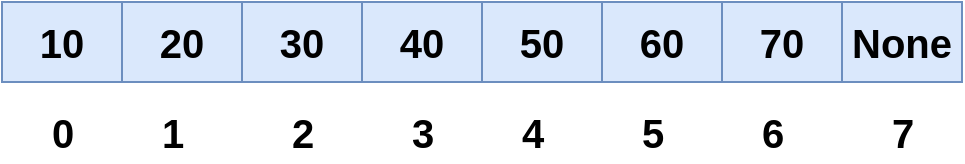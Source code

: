 <mxfile version="13.8.8" type="device" pages="7"><diagram id="mc4c2h4iKeaWkmEccEw9" name="Page-1"><mxGraphModel dx="1038" dy="580" grid="1" gridSize="10" guides="1" tooltips="1" connect="1" arrows="1" fold="1" page="1" pageScale="1" pageWidth="850" pageHeight="1100" math="0" shadow="0"><root><mxCell id="0"/><mxCell id="1" parent="0"/><mxCell id="TrxFYutwKDI9WFE3JNNp-1" value="" style="shape=table;html=1;whiteSpace=wrap;startSize=0;container=1;collapsible=0;childLayout=tableLayout;fontSize=20;fontStyle=1;fillColor=#dae8fc;strokeColor=#6c8ebf;" vertex="1" parent="1"><mxGeometry x="200" y="450" width="480" height="40" as="geometry"/></mxCell><mxCell id="TrxFYutwKDI9WFE3JNNp-26" style="shape=partialRectangle;html=1;whiteSpace=wrap;collapsible=0;dropTarget=0;pointerEvents=0;fillColor=none;top=0;left=0;bottom=0;right=0;points=[[0,0.5],[1,0.5]];portConstraint=eastwest;fontSize=20;fontStyle=1" vertex="1" parent="TrxFYutwKDI9WFE3JNNp-1"><mxGeometry width="480" height="40" as="geometry"/></mxCell><mxCell id="TrxFYutwKDI9WFE3JNNp-27" value="10" style="shape=partialRectangle;html=1;whiteSpace=wrap;connectable=0;fillColor=none;top=0;left=0;bottom=0;right=0;overflow=hidden;fontSize=20;fontStyle=1" vertex="1" parent="TrxFYutwKDI9WFE3JNNp-26"><mxGeometry width="60" height="40" as="geometry"/></mxCell><mxCell id="TrxFYutwKDI9WFE3JNNp-28" value="20" style="shape=partialRectangle;html=1;whiteSpace=wrap;connectable=0;fillColor=none;top=0;left=0;bottom=0;right=0;overflow=hidden;fontSize=20;fontStyle=1" vertex="1" parent="TrxFYutwKDI9WFE3JNNp-26"><mxGeometry x="60" width="60" height="40" as="geometry"/></mxCell><mxCell id="TrxFYutwKDI9WFE3JNNp-29" value="30" style="shape=partialRectangle;html=1;whiteSpace=wrap;connectable=0;fillColor=none;top=0;left=0;bottom=0;right=0;overflow=hidden;fontSize=20;fontStyle=1" vertex="1" parent="TrxFYutwKDI9WFE3JNNp-26"><mxGeometry x="120" width="60" height="40" as="geometry"/></mxCell><mxCell id="TrxFYutwKDI9WFE3JNNp-30" value="40" style="shape=partialRectangle;html=1;whiteSpace=wrap;connectable=0;fillColor=none;top=0;left=0;bottom=0;right=0;overflow=hidden;fontSize=20;fontStyle=1" vertex="1" parent="TrxFYutwKDI9WFE3JNNp-26"><mxGeometry x="180" width="60" height="40" as="geometry"/></mxCell><mxCell id="TrxFYutwKDI9WFE3JNNp-37" value="50" style="shape=partialRectangle;html=1;whiteSpace=wrap;connectable=0;fillColor=none;top=0;left=0;bottom=0;right=0;overflow=hidden;fontSize=20;fontStyle=1" vertex="1" parent="TrxFYutwKDI9WFE3JNNp-26"><mxGeometry x="240" width="60" height="40" as="geometry"/></mxCell><mxCell id="TrxFYutwKDI9WFE3JNNp-89" value="60" style="shape=partialRectangle;html=1;whiteSpace=wrap;connectable=0;fillColor=none;top=0;left=0;bottom=0;right=0;overflow=hidden;fontSize=20;fontStyle=1" vertex="1" parent="TrxFYutwKDI9WFE3JNNp-26"><mxGeometry x="300" width="60" height="40" as="geometry"/></mxCell><mxCell id="TrxFYutwKDI9WFE3JNNp-90" value="70" style="shape=partialRectangle;html=1;whiteSpace=wrap;connectable=0;fillColor=none;top=0;left=0;bottom=0;right=0;overflow=hidden;fontSize=20;fontStyle=1" vertex="1" parent="TrxFYutwKDI9WFE3JNNp-26"><mxGeometry x="360" width="60" height="40" as="geometry"/></mxCell><mxCell id="_EgBz1IzRAp19rG36fOG-1" value="None" style="shape=partialRectangle;html=1;whiteSpace=wrap;connectable=0;fillColor=none;top=0;left=0;bottom=0;right=0;overflow=hidden;fontSize=20;fontStyle=1" vertex="1" parent="TrxFYutwKDI9WFE3JNNp-26"><mxGeometry x="420" width="60" height="40" as="geometry"/></mxCell><mxCell id="TrxFYutwKDI9WFE3JNNp-91" value="0" style="text;html=1;align=center;verticalAlign=middle;resizable=0;points=[];autosize=1;fontSize=20;fontStyle=1" vertex="1" parent="1"><mxGeometry x="215" y="500" width="30" height="30" as="geometry"/></mxCell><mxCell id="TrxFYutwKDI9WFE3JNNp-92" value="1" style="text;html=1;align=center;verticalAlign=middle;resizable=0;points=[];autosize=1;fontSize=20;fontStyle=1" vertex="1" parent="1"><mxGeometry x="270" y="500" width="30" height="30" as="geometry"/></mxCell><mxCell id="TrxFYutwKDI9WFE3JNNp-93" value="2" style="text;html=1;align=center;verticalAlign=middle;resizable=0;points=[];autosize=1;fontSize=20;fontStyle=1" vertex="1" parent="1"><mxGeometry x="335" y="500" width="30" height="30" as="geometry"/></mxCell><mxCell id="TrxFYutwKDI9WFE3JNNp-94" value="3" style="text;html=1;align=center;verticalAlign=middle;resizable=0;points=[];autosize=1;fontSize=20;fontStyle=1" vertex="1" parent="1"><mxGeometry x="395" y="500" width="30" height="30" as="geometry"/></mxCell><mxCell id="TrxFYutwKDI9WFE3JNNp-95" value="4" style="text;html=1;align=center;verticalAlign=middle;resizable=0;points=[];autosize=1;fontSize=20;fontStyle=1" vertex="1" parent="1"><mxGeometry x="450" y="500" width="30" height="30" as="geometry"/></mxCell><mxCell id="TrxFYutwKDI9WFE3JNNp-96" value="5" style="text;html=1;align=center;verticalAlign=middle;resizable=0;points=[];autosize=1;fontSize=20;fontStyle=1" vertex="1" parent="1"><mxGeometry x="510" y="500" width="30" height="30" as="geometry"/></mxCell><mxCell id="TrxFYutwKDI9WFE3JNNp-97" value="6" style="text;html=1;align=center;verticalAlign=middle;resizable=0;points=[];autosize=1;fontSize=20;fontStyle=1" vertex="1" parent="1"><mxGeometry x="570" y="500" width="30" height="30" as="geometry"/></mxCell><mxCell id="_EgBz1IzRAp19rG36fOG-2" value="&lt;b&gt;7&lt;/b&gt;" style="text;html=1;align=center;verticalAlign=middle;resizable=0;points=[];autosize=1;fontSize=20;" vertex="1" parent="1"><mxGeometry x="635" y="500" width="30" height="30" as="geometry"/></mxCell></root></mxGraphModel></diagram><diagram id="4C-TqnhKRuzsjCL4GSSw" name="Page-2"><mxGraphModel dx="1038" dy="580" grid="1" gridSize="10" guides="1" tooltips="1" connect="1" arrows="1" fold="1" page="1" pageScale="1" pageWidth="850" pageHeight="1100" math="0" shadow="0"><root><mxCell id="Vjdv7hPWOev8VoMPzpEK-0"/><mxCell id="Vjdv7hPWOev8VoMPzpEK-1" parent="Vjdv7hPWOev8VoMPzpEK-0"/><mxCell id="qDu6w4xHyAM5MUOW1jss-4" value="&lt;span style=&quot;color: rgba(0 , 0 , 0 , 0) ; font-family: monospace ; font-size: 0px&quot;&gt;%3CmxGraphModel%3E%3Croot%3E%3CmxCell%20id%3D%220%22%2F%3E%3CmxCell%20id%3D%221%22%20parent%3D%220%22%2F%3E%3CmxCell%20id%3D%222%22%20value%3D%22%22%20style%3D%22endArrow%3Dclassic%3Bhtml%3D1%3BfontSize%3D20%3B%22%20edge%3D%221%22%20parent%3D%221%22%3E%3CmxGeometry%20width%3D%2250%22%20height%3D%2250%22%20relative%3D%221%22%20as%3D%22geometry%22%3E%3CmxPoint%20x%3D%22480%22%20y%3D%22450%22%20as%3D%22sourcePoint%22%2F%3E%3CmxPoint%20x%3D%22530%22%20y%3D%22450%22%20as%3D%22targetPoint%22%2F%3E%3CArray%20as%3D%22points%22%3E%3CmxPoint%20x%3D%22480%22%20y%3D%22420%22%2F%3E%3CmxPoint%20x%3D%22500%22%20y%3D%22420%22%2F%3E%3CmxPoint%20x%3D%22520%22%20y%3D%22430%22%2F%3E%3C%2FArray%3E%3C%2FmxGeometry%3E%3C%2FmxCell%3E%3C%2Froot%3E%3C%2FmxGraphModel%3E&lt;/span&gt;" style="text;html=1;align=center;verticalAlign=middle;resizable=0;points=[];autosize=1;fontSize=20;" vertex="1" parent="Vjdv7hPWOev8VoMPzpEK-1"><mxGeometry x="130" y="690" width="20" height="40" as="geometry"/></mxCell><mxCell id="b3vb45ZsvVItsgUZetMi-0" value="" style="shape=table;html=1;whiteSpace=wrap;startSize=0;container=1;collapsible=0;childLayout=tableLayout;fontSize=20;fontStyle=1;fillColor=#dae8fc;strokeColor=#6c8ebf;" vertex="1" parent="Vjdv7hPWOev8VoMPzpEK-1"><mxGeometry x="200" y="450" width="480" height="40" as="geometry"/></mxCell><mxCell id="b3vb45ZsvVItsgUZetMi-1" style="shape=partialRectangle;html=1;whiteSpace=wrap;collapsible=0;dropTarget=0;pointerEvents=0;fillColor=none;top=0;left=0;bottom=0;right=0;points=[[0,0.5],[1,0.5]];portConstraint=eastwest;fontSize=20;fontStyle=1" vertex="1" parent="b3vb45ZsvVItsgUZetMi-0"><mxGeometry width="480" height="40" as="geometry"/></mxCell><mxCell id="b3vb45ZsvVItsgUZetMi-2" value="10" style="shape=partialRectangle;html=1;whiteSpace=wrap;connectable=0;fillColor=none;top=0;left=0;bottom=0;right=0;overflow=hidden;fontSize=20;fontStyle=1" vertex="1" parent="b3vb45ZsvVItsgUZetMi-1"><mxGeometry width="60" height="40" as="geometry"/></mxCell><mxCell id="b3vb45ZsvVItsgUZetMi-3" value="20" style="shape=partialRectangle;html=1;whiteSpace=wrap;connectable=0;fillColor=none;top=0;left=0;bottom=0;right=0;overflow=hidden;fontSize=20;fontStyle=1" vertex="1" parent="b3vb45ZsvVItsgUZetMi-1"><mxGeometry x="60" width="60" height="40" as="geometry"/></mxCell><mxCell id="b3vb45ZsvVItsgUZetMi-4" value="30" style="shape=partialRectangle;html=1;whiteSpace=wrap;connectable=0;fillColor=none;top=0;left=0;bottom=0;right=0;overflow=hidden;fontSize=20;fontStyle=1" vertex="1" parent="b3vb45ZsvVItsgUZetMi-1"><mxGeometry x="120" width="60" height="40" as="geometry"/></mxCell><mxCell id="b3vb45ZsvVItsgUZetMi-5" value="40" style="shape=partialRectangle;html=1;whiteSpace=wrap;connectable=0;fillColor=none;top=0;left=0;bottom=0;right=0;overflow=hidden;fontSize=20;fontStyle=1" vertex="1" parent="b3vb45ZsvVItsgUZetMi-1"><mxGeometry x="180" width="60" height="40" as="geometry"/></mxCell><mxCell id="b3vb45ZsvVItsgUZetMi-6" value="50" style="shape=partialRectangle;html=1;whiteSpace=wrap;connectable=0;fillColor=none;top=0;left=0;bottom=0;right=0;overflow=hidden;fontSize=20;fontStyle=1" vertex="1" parent="b3vb45ZsvVItsgUZetMi-1"><mxGeometry x="240" width="60" height="40" as="geometry"/></mxCell><mxCell id="b3vb45ZsvVItsgUZetMi-7" value="60" style="shape=partialRectangle;html=1;whiteSpace=wrap;connectable=0;fillColor=none;top=0;left=0;bottom=0;right=0;overflow=hidden;fontSize=20;fontStyle=1" vertex="1" parent="b3vb45ZsvVItsgUZetMi-1"><mxGeometry x="300" width="60" height="40" as="geometry"/></mxCell><mxCell id="b3vb45ZsvVItsgUZetMi-8" value="70" style="shape=partialRectangle;html=1;whiteSpace=wrap;connectable=0;fillColor=none;top=0;left=0;bottom=0;right=0;overflow=hidden;fontSize=20;fontStyle=1" vertex="1" parent="b3vb45ZsvVItsgUZetMi-1"><mxGeometry x="360" width="60" height="40" as="geometry"/></mxCell><mxCell id="b3vb45ZsvVItsgUZetMi-9" value="None" style="shape=partialRectangle;html=1;whiteSpace=wrap;connectable=0;fillColor=none;top=0;left=0;bottom=0;right=0;overflow=hidden;fontSize=20;fontStyle=1" vertex="1" parent="b3vb45ZsvVItsgUZetMi-1"><mxGeometry x="420" width="60" height="40" as="geometry"/></mxCell><mxCell id="b3vb45ZsvVItsgUZetMi-10" value="0" style="text;html=1;align=center;verticalAlign=middle;resizable=0;points=[];autosize=1;fontSize=20;fontStyle=1" vertex="1" parent="Vjdv7hPWOev8VoMPzpEK-1"><mxGeometry x="215" y="500" width="30" height="30" as="geometry"/></mxCell><mxCell id="b3vb45ZsvVItsgUZetMi-11" value="1" style="text;html=1;align=center;verticalAlign=middle;resizable=0;points=[];autosize=1;fontSize=20;fontStyle=1" vertex="1" parent="Vjdv7hPWOev8VoMPzpEK-1"><mxGeometry x="270" y="500" width="30" height="30" as="geometry"/></mxCell><mxCell id="b3vb45ZsvVItsgUZetMi-12" value="2" style="text;html=1;align=center;verticalAlign=middle;resizable=0;points=[];autosize=1;fontSize=20;fontStyle=1" vertex="1" parent="Vjdv7hPWOev8VoMPzpEK-1"><mxGeometry x="335" y="500" width="30" height="30" as="geometry"/></mxCell><mxCell id="b3vb45ZsvVItsgUZetMi-13" value="3" style="text;html=1;align=center;verticalAlign=middle;resizable=0;points=[];autosize=1;fontSize=20;fontStyle=1" vertex="1" parent="Vjdv7hPWOev8VoMPzpEK-1"><mxGeometry x="395" y="500" width="30" height="30" as="geometry"/></mxCell><mxCell id="b3vb45ZsvVItsgUZetMi-14" value="4" style="text;html=1;align=center;verticalAlign=middle;resizable=0;points=[];autosize=1;fontSize=20;fontStyle=1" vertex="1" parent="Vjdv7hPWOev8VoMPzpEK-1"><mxGeometry x="450" y="500" width="30" height="30" as="geometry"/></mxCell><mxCell id="b3vb45ZsvVItsgUZetMi-15" value="5" style="text;html=1;align=center;verticalAlign=middle;resizable=0;points=[];autosize=1;fontSize=20;fontStyle=1" vertex="1" parent="Vjdv7hPWOev8VoMPzpEK-1"><mxGeometry x="510" y="500" width="30" height="30" as="geometry"/></mxCell><mxCell id="b3vb45ZsvVItsgUZetMi-16" value="6" style="text;html=1;align=center;verticalAlign=middle;resizable=0;points=[];autosize=1;fontSize=20;fontStyle=1" vertex="1" parent="Vjdv7hPWOev8VoMPzpEK-1"><mxGeometry x="570" y="500" width="30" height="30" as="geometry"/></mxCell><mxCell id="b3vb45ZsvVItsgUZetMi-17" style="edgeStyle=orthogonalEdgeStyle;rounded=0;orthogonalLoop=1;jettySize=auto;html=1;fontSize=20;" edge="1" parent="Vjdv7hPWOev8VoMPzpEK-1" source="b3vb45ZsvVItsgUZetMi-18"><mxGeometry relative="1" as="geometry"><mxPoint x="465" y="440" as="targetPoint"/></mxGeometry></mxCell><mxCell id="b3vb45ZsvVItsgUZetMi-18" value="45" style="text;html=1;align=center;verticalAlign=middle;resizable=0;points=[];autosize=1;fontSize=20;" vertex="1" parent="Vjdv7hPWOev8VoMPzpEK-1"><mxGeometry x="445" y="380" width="40" height="30" as="geometry"/></mxCell><mxCell id="b3vb45ZsvVItsgUZetMi-19" value="&lt;b&gt;7&lt;/b&gt;" style="text;html=1;align=center;verticalAlign=middle;resizable=0;points=[];autosize=1;fontSize=20;" vertex="1" parent="Vjdv7hPWOev8VoMPzpEK-1"><mxGeometry x="630" y="500" width="30" height="30" as="geometry"/></mxCell><mxCell id="b3vb45ZsvVItsgUZetMi-20" value="" style="endArrow=classic;html=1;fontSize=20;" edge="1" parent="Vjdv7hPWOev8VoMPzpEK-1"><mxGeometry width="50" height="50" relative="1" as="geometry"><mxPoint x="480" y="450" as="sourcePoint"/><mxPoint x="530" y="450" as="targetPoint"/><Array as="points"><mxPoint x="480" y="420"/><mxPoint x="500" y="420"/><mxPoint x="520" y="430"/></Array></mxGeometry></mxCell><mxCell id="b3vb45ZsvVItsgUZetMi-21" value="" style="endArrow=classic;html=1;fontSize=20;" edge="1" parent="Vjdv7hPWOev8VoMPzpEK-1"><mxGeometry width="50" height="50" relative="1" as="geometry"><mxPoint x="540" y="450" as="sourcePoint"/><mxPoint x="590" y="450" as="targetPoint"/><Array as="points"><mxPoint x="540" y="420"/><mxPoint x="560" y="420"/><mxPoint x="580" y="430"/></Array></mxGeometry></mxCell><mxCell id="b3vb45ZsvVItsgUZetMi-22" value="" style="endArrow=classic;html=1;fontSize=20;" edge="1" parent="Vjdv7hPWOev8VoMPzpEK-1"><mxGeometry width="50" height="50" relative="1" as="geometry"><mxPoint x="600" y="450" as="sourcePoint"/><mxPoint x="650" y="450" as="targetPoint"/><Array as="points"><mxPoint x="600" y="420"/><mxPoint x="620" y="420"/><mxPoint x="640" y="430"/></Array></mxGeometry></mxCell></root></mxGraphModel></diagram><diagram id="TBTHiehOogwaXF8y9W1H" name="Page-3"><mxGraphModel dx="1038" dy="580" grid="1" gridSize="10" guides="1" tooltips="1" connect="1" arrows="1" fold="1" page="1" pageScale="1" pageWidth="850" pageHeight="1100" math="0" shadow="0"><root><mxCell id="kWHuwAy68szsNjfOcZ3u-0"/><mxCell id="kWHuwAy68szsNjfOcZ3u-1" parent="kWHuwAy68szsNjfOcZ3u-0"/><mxCell id="kWHuwAy68szsNjfOcZ3u-2" value="" style="shape=table;html=1;whiteSpace=wrap;startSize=0;container=1;collapsible=0;childLayout=tableLayout;fontSize=20;fontStyle=1;fillColor=#dae8fc;strokeColor=#6c8ebf;" vertex="1" parent="kWHuwAy68szsNjfOcZ3u-1"><mxGeometry x="200" y="450" width="480" height="40" as="geometry"/></mxCell><mxCell id="kWHuwAy68szsNjfOcZ3u-3" style="shape=partialRectangle;html=1;whiteSpace=wrap;collapsible=0;dropTarget=0;pointerEvents=0;fillColor=none;top=0;left=0;bottom=0;right=0;points=[[0,0.5],[1,0.5]];portConstraint=eastwest;fontSize=20;fontStyle=1" vertex="1" parent="kWHuwAy68szsNjfOcZ3u-2"><mxGeometry width="480" height="40" as="geometry"/></mxCell><mxCell id="kWHuwAy68szsNjfOcZ3u-4" value="10" style="shape=partialRectangle;html=1;whiteSpace=wrap;connectable=0;fillColor=none;top=0;left=0;bottom=0;right=0;overflow=hidden;fontSize=20;fontStyle=1" vertex="1" parent="kWHuwAy68szsNjfOcZ3u-3"><mxGeometry width="60" height="40" as="geometry"/></mxCell><mxCell id="kWHuwAy68szsNjfOcZ3u-5" value="20" style="shape=partialRectangle;html=1;whiteSpace=wrap;connectable=0;fillColor=none;top=0;left=0;bottom=0;right=0;overflow=hidden;fontSize=20;fontStyle=1" vertex="1" parent="kWHuwAy68szsNjfOcZ3u-3"><mxGeometry x="60" width="60" height="40" as="geometry"/></mxCell><mxCell id="kWHuwAy68szsNjfOcZ3u-6" value="30" style="shape=partialRectangle;html=1;whiteSpace=wrap;connectable=0;fillColor=none;top=0;left=0;bottom=0;right=0;overflow=hidden;fontSize=20;fontStyle=1" vertex="1" parent="kWHuwAy68szsNjfOcZ3u-3"><mxGeometry x="120" width="60" height="40" as="geometry"/></mxCell><mxCell id="kWHuwAy68szsNjfOcZ3u-7" value="40" style="shape=partialRectangle;html=1;whiteSpace=wrap;connectable=0;fillColor=none;top=0;left=0;bottom=0;right=0;overflow=hidden;fontSize=20;fontStyle=1" vertex="1" parent="kWHuwAy68szsNjfOcZ3u-3"><mxGeometry x="180" width="60" height="40" as="geometry"/></mxCell><mxCell id="kWHuwAy68szsNjfOcZ3u-8" value="45" style="shape=partialRectangle;html=1;whiteSpace=wrap;connectable=0;fillColor=none;top=0;left=0;bottom=0;right=0;overflow=hidden;fontSize=20;fontStyle=1" vertex="1" parent="kWHuwAy68szsNjfOcZ3u-3"><mxGeometry x="240" width="60" height="40" as="geometry"/></mxCell><mxCell id="kWHuwAy68szsNjfOcZ3u-9" value="&lt;span&gt;50&lt;/span&gt;" style="shape=partialRectangle;html=1;whiteSpace=wrap;connectable=0;fillColor=none;top=0;left=0;bottom=0;right=0;overflow=hidden;fontSize=20;fontStyle=1" vertex="1" parent="kWHuwAy68szsNjfOcZ3u-3"><mxGeometry x="300" width="60" height="40" as="geometry"/></mxCell><mxCell id="kWHuwAy68szsNjfOcZ3u-10" value="&lt;span&gt;60&lt;/span&gt;" style="shape=partialRectangle;html=1;whiteSpace=wrap;connectable=0;fillColor=none;top=0;left=0;bottom=0;right=0;overflow=hidden;fontSize=20;fontStyle=1" vertex="1" parent="kWHuwAy68szsNjfOcZ3u-3"><mxGeometry x="360" width="60" height="40" as="geometry"/></mxCell><mxCell id="nyhIs1zICkXiyZnyw1_O-0" value="&lt;span&gt;70&lt;/span&gt;" style="shape=partialRectangle;html=1;whiteSpace=wrap;connectable=0;fillColor=none;top=0;left=0;bottom=0;right=0;overflow=hidden;fontSize=20;fontStyle=1" vertex="1" parent="kWHuwAy68szsNjfOcZ3u-3"><mxGeometry x="420" width="60" height="40" as="geometry"/></mxCell><mxCell id="kWHuwAy68szsNjfOcZ3u-11" value="0" style="text;html=1;align=center;verticalAlign=middle;resizable=0;points=[];autosize=1;fontSize=20;fontStyle=1" vertex="1" parent="kWHuwAy68szsNjfOcZ3u-1"><mxGeometry x="215" y="500" width="30" height="30" as="geometry"/></mxCell><mxCell id="kWHuwAy68szsNjfOcZ3u-12" value="1" style="text;html=1;align=center;verticalAlign=middle;resizable=0;points=[];autosize=1;fontSize=20;fontStyle=1" vertex="1" parent="kWHuwAy68szsNjfOcZ3u-1"><mxGeometry x="270" y="500" width="30" height="30" as="geometry"/></mxCell><mxCell id="kWHuwAy68szsNjfOcZ3u-13" value="2" style="text;html=1;align=center;verticalAlign=middle;resizable=0;points=[];autosize=1;fontSize=20;fontStyle=1" vertex="1" parent="kWHuwAy68szsNjfOcZ3u-1"><mxGeometry x="335" y="500" width="30" height="30" as="geometry"/></mxCell><mxCell id="kWHuwAy68szsNjfOcZ3u-14" value="3" style="text;html=1;align=center;verticalAlign=middle;resizable=0;points=[];autosize=1;fontSize=20;fontStyle=1" vertex="1" parent="kWHuwAy68szsNjfOcZ3u-1"><mxGeometry x="395" y="500" width="30" height="30" as="geometry"/></mxCell><mxCell id="kWHuwAy68szsNjfOcZ3u-15" value="4" style="text;html=1;align=center;verticalAlign=middle;resizable=0;points=[];autosize=1;fontSize=20;fontStyle=1" vertex="1" parent="kWHuwAy68szsNjfOcZ3u-1"><mxGeometry x="450" y="500" width="30" height="30" as="geometry"/></mxCell><mxCell id="kWHuwAy68szsNjfOcZ3u-16" value="5" style="text;html=1;align=center;verticalAlign=middle;resizable=0;points=[];autosize=1;fontSize=20;fontStyle=1" vertex="1" parent="kWHuwAy68szsNjfOcZ3u-1"><mxGeometry x="510" y="500" width="30" height="30" as="geometry"/></mxCell><mxCell id="kWHuwAy68szsNjfOcZ3u-17" value="6" style="text;html=1;align=center;verticalAlign=middle;resizable=0;points=[];autosize=1;fontSize=20;fontStyle=1" vertex="1" parent="kWHuwAy68szsNjfOcZ3u-1"><mxGeometry x="570" y="500" width="30" height="30" as="geometry"/></mxCell><mxCell id="982TNJjD2Eib_AA49eEQ-0" value="&lt;b&gt;7&lt;/b&gt;" style="text;html=1;align=center;verticalAlign=middle;resizable=0;points=[];autosize=1;fontSize=20;" vertex="1" parent="kWHuwAy68szsNjfOcZ3u-1"><mxGeometry x="630" y="500" width="30" height="30" as="geometry"/></mxCell></root></mxGraphModel></diagram><diagram id="mR1hTLqOxCixm7-MMvcc" name="Page-4"><mxGraphModel dx="1888" dy="580" grid="1" gridSize="10" guides="1" tooltips="1" connect="1" arrows="1" fold="1" page="1" pageScale="1" pageWidth="850" pageHeight="1100" math="0" shadow="0"><root><mxCell id="I4_DB4Beass_ej--ozxh-0"/><mxCell id="I4_DB4Beass_ej--ozxh-1" parent="I4_DB4Beass_ej--ozxh-0"/><mxCell id="I4_DB4Beass_ej--ozxh-13" style="edgeStyle=orthogonalEdgeStyle;rounded=0;orthogonalLoop=1;jettySize=auto;html=1;entryX=0;entryY=0.5;entryDx=0;entryDy=0;fontSize=20;strokeWidth=2;fillColor=#dae8fc;" edge="1" parent="I4_DB4Beass_ej--ozxh-1" source="I4_DB4Beass_ej--ozxh-2" target="I4_DB4Beass_ej--ozxh-7"><mxGeometry relative="1" as="geometry"/></mxCell><mxCell id="I4_DB4Beass_ej--ozxh-2" value="" style="rounded=0;whiteSpace=wrap;html=1;fontSize=20;fillColor=#dae8fc;strokeWidth=2;" vertex="1" parent="I4_DB4Beass_ej--ozxh-1"><mxGeometry x="-180" y="170" width="80" height="50" as="geometry"/></mxCell><mxCell id="I4_DB4Beass_ej--ozxh-14" style="edgeStyle=orthogonalEdgeStyle;rounded=0;orthogonalLoop=1;jettySize=auto;html=1;exitX=1;exitY=0.5;exitDx=0;exitDy=0;entryX=0;entryY=0.5;entryDx=0;entryDy=0;fontSize=20;strokeWidth=2;fillColor=#dae8fc;" edge="1" parent="I4_DB4Beass_ej--ozxh-1" source="I4_DB4Beass_ej--ozxh-7" target="I4_DB4Beass_ej--ozxh-8"><mxGeometry relative="1" as="geometry"/></mxCell><mxCell id="I4_DB4Beass_ej--ozxh-7" value="" style="rounded=0;whiteSpace=wrap;html=1;fontSize=20;fillColor=#dae8fc;strokeWidth=2;" vertex="1" parent="I4_DB4Beass_ej--ozxh-1"><mxGeometry x="-40" y="170" width="80" height="50" as="geometry"/></mxCell><mxCell id="I4_DB4Beass_ej--ozxh-15" style="edgeStyle=orthogonalEdgeStyle;rounded=0;orthogonalLoop=1;jettySize=auto;html=1;exitX=1;exitY=0.5;exitDx=0;exitDy=0;entryX=0;entryY=0.5;entryDx=0;entryDy=0;fontSize=20;strokeWidth=2;fillColor=#dae8fc;" edge="1" parent="I4_DB4Beass_ej--ozxh-1" source="I4_DB4Beass_ej--ozxh-8" target="I4_DB4Beass_ej--ozxh-9"><mxGeometry relative="1" as="geometry"/></mxCell><mxCell id="I4_DB4Beass_ej--ozxh-8" value="" style="rounded=0;whiteSpace=wrap;html=1;fontSize=20;fillColor=#dae8fc;strokeWidth=2;" vertex="1" parent="I4_DB4Beass_ej--ozxh-1"><mxGeometry x="110" y="170" width="80" height="50" as="geometry"/></mxCell><mxCell id="I4_DB4Beass_ej--ozxh-16" value="" style="edgeStyle=orthogonalEdgeStyle;rounded=0;orthogonalLoop=1;jettySize=auto;html=1;fontSize=20;strokeWidth=2;fillColor=#dae8fc;" edge="1" parent="I4_DB4Beass_ej--ozxh-1" source="I4_DB4Beass_ej--ozxh-9" target="I4_DB4Beass_ej--ozxh-10"><mxGeometry relative="1" as="geometry"/></mxCell><mxCell id="I4_DB4Beass_ej--ozxh-9" value="" style="rounded=0;whiteSpace=wrap;html=1;fontSize=20;fillColor=#dae8fc;strokeWidth=2;" vertex="1" parent="I4_DB4Beass_ej--ozxh-1"><mxGeometry x="250" y="170" width="80" height="50" as="geometry"/></mxCell><mxCell id="I4_DB4Beass_ej--ozxh-19" value="" style="edgeStyle=orthogonalEdgeStyle;rounded=0;orthogonalLoop=1;jettySize=auto;html=1;fontSize=20;strokeWidth=2;fillColor=#dae8fc;" edge="1" parent="I4_DB4Beass_ej--ozxh-1" source="I4_DB4Beass_ej--ozxh-10" target="I4_DB4Beass_ej--ozxh-11"><mxGeometry relative="1" as="geometry"/></mxCell><mxCell id="I4_DB4Beass_ej--ozxh-10" value="" style="rounded=0;whiteSpace=wrap;html=1;fontSize=20;fillColor=#dae8fc;strokeWidth=2;" vertex="1" parent="I4_DB4Beass_ej--ozxh-1"><mxGeometry x="390" y="170" width="80" height="50" as="geometry"/></mxCell><mxCell id="I4_DB4Beass_ej--ozxh-11" value="" style="rounded=0;whiteSpace=wrap;html=1;fontSize=20;fillColor=#dae8fc;strokeWidth=2;" vertex="1" parent="I4_DB4Beass_ej--ozxh-1"><mxGeometry x="520" y="170" width="80" height="50" as="geometry"/></mxCell><mxCell id="I4_DB4Beass_ej--ozxh-12" value="" style="line;strokeWidth=2;html=1;fillColor=#dae8fc;fontSize=20;" vertex="1" parent="I4_DB4Beass_ej--ozxh-1"><mxGeometry x="-180" y="180" width="80" height="10" as="geometry"/></mxCell><mxCell id="I4_DB4Beass_ej--ozxh-22" value="" style="line;strokeWidth=2;html=1;fillColor=#dae8fc;fontSize=20;" vertex="1" parent="I4_DB4Beass_ej--ozxh-1"><mxGeometry x="-40" y="180" width="80" height="10" as="geometry"/></mxCell><mxCell id="I4_DB4Beass_ej--ozxh-23" value="" style="line;strokeWidth=2;html=1;fillColor=#dae8fc;fontSize=20;" vertex="1" parent="I4_DB4Beass_ej--ozxh-1"><mxGeometry x="110" y="180" width="80" height="10" as="geometry"/></mxCell><mxCell id="I4_DB4Beass_ej--ozxh-24" value="" style="line;strokeWidth=2;html=1;fillColor=#dae8fc;fontSize=20;" vertex="1" parent="I4_DB4Beass_ej--ozxh-1"><mxGeometry x="250" y="180" width="80" height="10" as="geometry"/></mxCell><mxCell id="I4_DB4Beass_ej--ozxh-25" value="" style="line;strokeWidth=2;html=1;fillColor=#dae8fc;fontSize=20;" vertex="1" parent="I4_DB4Beass_ej--ozxh-1"><mxGeometry x="390" y="180" width="80" height="10" as="geometry"/></mxCell><mxCell id="I4_DB4Beass_ej--ozxh-26" value="" style="line;strokeWidth=2;html=1;fillColor=#dae8fc;fontSize=20;" vertex="1" parent="I4_DB4Beass_ej--ozxh-1"><mxGeometry x="520" y="180" width="80" height="10" as="geometry"/></mxCell><mxCell id="X1WFzsNQWjHqVrEjQlw9-1" style="edgeStyle=orthogonalEdgeStyle;rounded=0;orthogonalLoop=1;jettySize=auto;html=1;strokeColor=#000000;strokeWidth=2;fontSize=20;" edge="1" parent="I4_DB4Beass_ej--ozxh-1"><mxGeometry relative="1" as="geometry"><mxPoint x="-140.5" y="170" as="targetPoint"/><mxPoint x="-140" y="90" as="sourcePoint"/><Array as="points"><mxPoint x="-140" y="130"/></Array></mxGeometry></mxCell><mxCell id="X1WFzsNQWjHqVrEjQlw9-2" value="First Element" style="text;html=1;align=center;verticalAlign=middle;resizable=0;points=[];autosize=1;fontSize=20;" vertex="1" parent="I4_DB4Beass_ej--ozxh-1"><mxGeometry x="-190" y="60" width="130" height="30" as="geometry"/></mxCell><mxCell id="ismsVYNFQSgnow03NpgU-0" value="" style="edgeStyle=orthogonalEdgeStyle;rounded=0;orthogonalLoop=1;jettySize=auto;html=1;fontSize=20;strokeWidth=2;fillColor=#dae8fc;" edge="1" parent="I4_DB4Beass_ej--ozxh-1" target="ismsVYNFQSgnow03NpgU-1"><mxGeometry relative="1" as="geometry"><mxPoint x="600" y="195" as="sourcePoint"/></mxGeometry></mxCell><mxCell id="ismsVYNFQSgnow03NpgU-1" value="" style="rounded=0;whiteSpace=wrap;html=1;fontSize=20;fillColor=#dae8fc;strokeWidth=2;" vertex="1" parent="I4_DB4Beass_ej--ozxh-1"><mxGeometry x="650" y="170" width="80" height="50" as="geometry"/></mxCell><mxCell id="ismsVYNFQSgnow03NpgU-2" value="" style="line;strokeWidth=2;html=1;fillColor=#dae8fc;fontSize=20;" vertex="1" parent="I4_DB4Beass_ej--ozxh-1"><mxGeometry x="650" y="180" width="80" height="10" as="geometry"/></mxCell><mxCell id="ismsVYNFQSgnow03NpgU-3" value="None" style="text;html=1;align=center;verticalAlign=middle;resizable=0;points=[];autosize=1;fontSize=20;" vertex="1" parent="I4_DB4Beass_ej--ozxh-1"><mxGeometry x="660" y="190" width="60" height="30" as="geometry"/></mxCell></root></mxGraphModel></diagram><diagram id="kGTiwyuLIe3uPyexwLWP" name="Page-5"><mxGraphModel dx="1888" dy="580" grid="1" gridSize="10" guides="1" tooltips="1" connect="1" arrows="1" fold="1" page="1" pageScale="1" pageWidth="850" pageHeight="1100" math="0" shadow="0"><root><mxCell id="3_2TdKRXsTyXeYVb0gXN-0"/><mxCell id="3_2TdKRXsTyXeYVb0gXN-1" parent="3_2TdKRXsTyXeYVb0gXN-0"/><mxCell id="3_2TdKRXsTyXeYVb0gXN-2" style="edgeStyle=orthogonalEdgeStyle;rounded=0;orthogonalLoop=1;jettySize=auto;html=1;entryX=0;entryY=0.5;entryDx=0;entryDy=0;fontSize=20;strokeWidth=2;fillColor=#dae8fc;" edge="1" parent="3_2TdKRXsTyXeYVb0gXN-1" source="3_2TdKRXsTyXeYVb0gXN-3" target="3_2TdKRXsTyXeYVb0gXN-5"><mxGeometry relative="1" as="geometry"/></mxCell><mxCell id="3_2TdKRXsTyXeYVb0gXN-3" value="" style="rounded=0;whiteSpace=wrap;html=1;fontSize=20;fillColor=#dae8fc;strokeWidth=2;" vertex="1" parent="3_2TdKRXsTyXeYVb0gXN-1"><mxGeometry x="-300" y="170" width="80" height="50" as="geometry"/></mxCell><mxCell id="3_2TdKRXsTyXeYVb0gXN-4" style="edgeStyle=orthogonalEdgeStyle;rounded=0;orthogonalLoop=1;jettySize=auto;html=1;exitX=1;exitY=0.5;exitDx=0;exitDy=0;entryX=0;entryY=0.5;entryDx=0;entryDy=0;fontSize=20;strokeWidth=2;fillColor=#dae8fc;" edge="1" parent="3_2TdKRXsTyXeYVb0gXN-1" source="3_2TdKRXsTyXeYVb0gXN-5" target="3_2TdKRXsTyXeYVb0gXN-7"><mxGeometry relative="1" as="geometry"/></mxCell><mxCell id="3_2TdKRXsTyXeYVb0gXN-5" value="" style="rounded=0;whiteSpace=wrap;html=1;fontSize=20;fillColor=#dae8fc;strokeWidth=2;" vertex="1" parent="3_2TdKRXsTyXeYVb0gXN-1"><mxGeometry x="-160" y="170" width="80" height="50" as="geometry"/></mxCell><mxCell id="3_2TdKRXsTyXeYVb0gXN-22" style="edgeStyle=orthogonalEdgeStyle;rounded=0;orthogonalLoop=1;jettySize=auto;html=1;entryX=0;entryY=0.5;entryDx=0;entryDy=0;strokeColor=#000000;strokeWidth=2;fontSize=20;" edge="1" parent="3_2TdKRXsTyXeYVb0gXN-1" source="3_2TdKRXsTyXeYVb0gXN-7" target="3_2TdKRXsTyXeYVb0gXN-19"><mxGeometry relative="1" as="geometry"/></mxCell><mxCell id="3_2TdKRXsTyXeYVb0gXN-7" value="" style="rounded=0;whiteSpace=wrap;html=1;fontSize=20;fillColor=#dae8fc;strokeWidth=2;" vertex="1" parent="3_2TdKRXsTyXeYVb0gXN-1"><mxGeometry x="-10" y="170" width="80" height="50" as="geometry"/></mxCell><mxCell id="3_2TdKRXsTyXeYVb0gXN-8" value="" style="edgeStyle=orthogonalEdgeStyle;rounded=0;orthogonalLoop=1;jettySize=auto;html=1;fontSize=20;strokeWidth=2;fillColor=#dae8fc;" edge="1" parent="3_2TdKRXsTyXeYVb0gXN-1" source="3_2TdKRXsTyXeYVb0gXN-9" target="3_2TdKRXsTyXeYVb0gXN-11"><mxGeometry relative="1" as="geometry"/></mxCell><mxCell id="3_2TdKRXsTyXeYVb0gXN-9" value="" style="rounded=0;whiteSpace=wrap;html=1;fontSize=20;fillColor=#dae8fc;strokeWidth=2;" vertex="1" parent="3_2TdKRXsTyXeYVb0gXN-1"><mxGeometry x="290" y="170" width="80" height="50" as="geometry"/></mxCell><mxCell id="3_2TdKRXsTyXeYVb0gXN-10" value="" style="edgeStyle=orthogonalEdgeStyle;rounded=0;orthogonalLoop=1;jettySize=auto;html=1;fontSize=20;strokeWidth=2;fillColor=#dae8fc;" edge="1" parent="3_2TdKRXsTyXeYVb0gXN-1" source="3_2TdKRXsTyXeYVb0gXN-11" target="3_2TdKRXsTyXeYVb0gXN-12"><mxGeometry relative="1" as="geometry"/></mxCell><mxCell id="3_2TdKRXsTyXeYVb0gXN-11" value="" style="rounded=0;whiteSpace=wrap;html=1;fontSize=20;fillColor=#dae8fc;strokeWidth=2;" vertex="1" parent="3_2TdKRXsTyXeYVb0gXN-1"><mxGeometry x="430" y="170" width="80" height="50" as="geometry"/></mxCell><mxCell id="3_2TdKRXsTyXeYVb0gXN-12" value="" style="rounded=0;whiteSpace=wrap;html=1;fontSize=20;fillColor=#dae8fc;strokeWidth=2;" vertex="1" parent="3_2TdKRXsTyXeYVb0gXN-1"><mxGeometry x="560" y="170" width="80" height="50" as="geometry"/></mxCell><mxCell id="3_2TdKRXsTyXeYVb0gXN-13" value="" style="line;strokeWidth=2;html=1;fillColor=#dae8fc;fontSize=20;" vertex="1" parent="3_2TdKRXsTyXeYVb0gXN-1"><mxGeometry x="-300" y="180" width="80" height="10" as="geometry"/></mxCell><mxCell id="3_2TdKRXsTyXeYVb0gXN-14" value="" style="line;strokeWidth=2;html=1;fillColor=#dae8fc;fontSize=20;" vertex="1" parent="3_2TdKRXsTyXeYVb0gXN-1"><mxGeometry x="-160" y="180" width="80" height="10" as="geometry"/></mxCell><mxCell id="3_2TdKRXsTyXeYVb0gXN-15" value="" style="line;strokeWidth=2;html=1;fillColor=#dae8fc;fontSize=20;" vertex="1" parent="3_2TdKRXsTyXeYVb0gXN-1"><mxGeometry x="-10" y="180" width="80" height="10" as="geometry"/></mxCell><mxCell id="3_2TdKRXsTyXeYVb0gXN-16" value="" style="line;strokeWidth=2;html=1;fillColor=#dae8fc;fontSize=20;" vertex="1" parent="3_2TdKRXsTyXeYVb0gXN-1"><mxGeometry x="290" y="180" width="80" height="10" as="geometry"/></mxCell><mxCell id="3_2TdKRXsTyXeYVb0gXN-17" value="" style="line;strokeWidth=2;html=1;fillColor=#dae8fc;fontSize=20;" vertex="1" parent="3_2TdKRXsTyXeYVb0gXN-1"><mxGeometry x="430" y="180" width="80" height="10" as="geometry"/></mxCell><mxCell id="3_2TdKRXsTyXeYVb0gXN-18" value="" style="line;strokeWidth=2;html=1;fillColor=#dae8fc;fontSize=20;" vertex="1" parent="3_2TdKRXsTyXeYVb0gXN-1"><mxGeometry x="560" y="180" width="80" height="10" as="geometry"/></mxCell><mxCell id="vEWt3At6D4HHnI9X5bs5-0" style="edgeStyle=orthogonalEdgeStyle;rounded=0;orthogonalLoop=1;jettySize=auto;html=1;exitX=1;exitY=0.5;exitDx=0;exitDy=0;entryX=0;entryY=0.5;entryDx=0;entryDy=0;strokeColor=#000000;strokeWidth=2;fontSize=20;" edge="1" parent="3_2TdKRXsTyXeYVb0gXN-1" source="3_2TdKRXsTyXeYVb0gXN-19" target="3_2TdKRXsTyXeYVb0gXN-9"><mxGeometry relative="1" as="geometry"/></mxCell><mxCell id="3_2TdKRXsTyXeYVb0gXN-19" value="" style="rounded=0;whiteSpace=wrap;html=1;fontSize=20;fillColor=#dae8fc;strokeWidth=2;" vertex="1" parent="3_2TdKRXsTyXeYVb0gXN-1"><mxGeometry x="150" y="100" width="80" height="50" as="geometry"/></mxCell><mxCell id="3_2TdKRXsTyXeYVb0gXN-20" value="" style="line;strokeWidth=2;html=1;fillColor=#dae8fc;fontSize=20;" vertex="1" parent="3_2TdKRXsTyXeYVb0gXN-1"><mxGeometry x="150" y="110" width="80" height="10" as="geometry"/></mxCell><mxCell id="0xDCLQk-SkEmLhltAWfV-0" style="edgeStyle=orthogonalEdgeStyle;rounded=0;orthogonalLoop=1;jettySize=auto;html=1;strokeColor=#000000;strokeWidth=2;fontSize=20;" edge="1" parent="3_2TdKRXsTyXeYVb0gXN-1"><mxGeometry relative="1" as="geometry"><mxPoint x="-260.5" y="170" as="targetPoint"/><mxPoint x="-260" y="90" as="sourcePoint"/><Array as="points"><mxPoint x="-260" y="130"/></Array></mxGeometry></mxCell><mxCell id="0xDCLQk-SkEmLhltAWfV-1" value="First Element" style="text;html=1;align=center;verticalAlign=middle;resizable=0;points=[];autosize=1;fontSize=20;" vertex="1" parent="3_2TdKRXsTyXeYVb0gXN-1"><mxGeometry x="-310" y="60" width="130" height="30" as="geometry"/></mxCell><mxCell id="KeyIn1JHmREgkco1ly-E-4" value="" style="edgeStyle=orthogonalEdgeStyle;rounded=0;orthogonalLoop=1;jettySize=auto;html=1;fontSize=20;strokeWidth=2;fillColor=#dae8fc;" edge="1" parent="3_2TdKRXsTyXeYVb0gXN-1" target="KeyIn1JHmREgkco1ly-E-5"><mxGeometry relative="1" as="geometry"><mxPoint x="640" y="195" as="sourcePoint"/></mxGeometry></mxCell><mxCell id="KeyIn1JHmREgkco1ly-E-5" value="" style="rounded=0;whiteSpace=wrap;html=1;fontSize=20;fillColor=#dae8fc;strokeWidth=2;" vertex="1" parent="3_2TdKRXsTyXeYVb0gXN-1"><mxGeometry x="690" y="170" width="80" height="50" as="geometry"/></mxCell><mxCell id="KeyIn1JHmREgkco1ly-E-6" value="" style="line;strokeWidth=2;html=1;fillColor=#dae8fc;fontSize=20;" vertex="1" parent="3_2TdKRXsTyXeYVb0gXN-1"><mxGeometry x="690" y="180" width="80" height="10" as="geometry"/></mxCell><mxCell id="KeyIn1JHmREgkco1ly-E-7" value="None" style="text;html=1;align=center;verticalAlign=middle;resizable=0;points=[];autosize=1;fontSize=20;" vertex="1" parent="3_2TdKRXsTyXeYVb0gXN-1"><mxGeometry x="700" y="190" width="60" height="30" as="geometry"/></mxCell></root></mxGraphModel></diagram><diagram id="ew3HxI8pRPw4anZN60Rc" name="Page-6"><mxGraphModel dx="1888" dy="580" grid="1" gridSize="10" guides="1" tooltips="1" connect="1" arrows="1" fold="1" page="1" pageScale="1" pageWidth="850" pageHeight="1100" math="0" shadow="0"><root><mxCell id="FULOoRncdYdMu8xFVW5F-0"/><mxCell id="FULOoRncdYdMu8xFVW5F-1" parent="FULOoRncdYdMu8xFVW5F-0"/><mxCell id="FULOoRncdYdMu8xFVW5F-2" style="edgeStyle=orthogonalEdgeStyle;rounded=0;orthogonalLoop=1;jettySize=auto;html=1;entryX=0;entryY=0.5;entryDx=0;entryDy=0;fontSize=20;strokeWidth=2;fillColor=#dae8fc;" edge="1" parent="FULOoRncdYdMu8xFVW5F-1" source="FULOoRncdYdMu8xFVW5F-3" target="FULOoRncdYdMu8xFVW5F-5"><mxGeometry relative="1" as="geometry"/></mxCell><mxCell id="FULOoRncdYdMu8xFVW5F-3" value="" style="rounded=0;whiteSpace=wrap;html=1;fontSize=20;fillColor=#dae8fc;strokeWidth=2;" vertex="1" parent="FULOoRncdYdMu8xFVW5F-1"><mxGeometry x="-80" y="180" width="80" height="50" as="geometry"/></mxCell><mxCell id="FULOoRncdYdMu8xFVW5F-22" style="edgeStyle=orthogonalEdgeStyle;rounded=0;orthogonalLoop=1;jettySize=auto;html=1;exitX=1;exitY=0.5;exitDx=0;exitDy=0;entryX=0.5;entryY=0;entryDx=0;entryDy=0;strokeColor=#000000;strokeWidth=2;fontSize=20;" edge="1" parent="FULOoRncdYdMu8xFVW5F-1" source="FULOoRncdYdMu8xFVW5F-5" target="FULOoRncdYdMu8xFVW5F-9"><mxGeometry relative="1" as="geometry"><Array as="points"><mxPoint x="170" y="205"/><mxPoint x="170" y="120"/><mxPoint x="390" y="120"/></Array></mxGeometry></mxCell><mxCell id="FULOoRncdYdMu8xFVW5F-5" value="" style="rounded=0;whiteSpace=wrap;html=1;fontSize=20;fillColor=#dae8fc;strokeWidth=2;" vertex="1" parent="FULOoRncdYdMu8xFVW5F-1"><mxGeometry x="60" y="180" width="80" height="50" as="geometry"/></mxCell><mxCell id="FULOoRncdYdMu8xFVW5F-7" value="" style="rounded=0;whiteSpace=wrap;html=1;fontSize=20;fillColor=#e51400;strokeWidth=2;strokeColor=#B20000;fontColor=#ffffff;" vertex="1" parent="FULOoRncdYdMu8xFVW5F-1"><mxGeometry x="210" y="180" width="80" height="50" as="geometry"/></mxCell><mxCell id="FULOoRncdYdMu8xFVW5F-8" value="" style="edgeStyle=orthogonalEdgeStyle;rounded=0;orthogonalLoop=1;jettySize=auto;html=1;fontSize=20;strokeWidth=2;fillColor=#dae8fc;" edge="1" parent="FULOoRncdYdMu8xFVW5F-1" source="FULOoRncdYdMu8xFVW5F-9" target="FULOoRncdYdMu8xFVW5F-11"><mxGeometry relative="1" as="geometry"/></mxCell><mxCell id="FULOoRncdYdMu8xFVW5F-9" value="" style="rounded=0;whiteSpace=wrap;html=1;fontSize=20;fillColor=#dae8fc;strokeWidth=2;" vertex="1" parent="FULOoRncdYdMu8xFVW5F-1"><mxGeometry x="350" y="180" width="80" height="50" as="geometry"/></mxCell><mxCell id="FULOoRncdYdMu8xFVW5F-10" value="" style="edgeStyle=orthogonalEdgeStyle;rounded=0;orthogonalLoop=1;jettySize=auto;html=1;fontSize=20;strokeWidth=2;fillColor=#dae8fc;" edge="1" parent="FULOoRncdYdMu8xFVW5F-1" source="FULOoRncdYdMu8xFVW5F-11"><mxGeometry relative="1" as="geometry"><mxPoint x="620" y="205" as="targetPoint"/></mxGeometry></mxCell><mxCell id="FULOoRncdYdMu8xFVW5F-11" value="" style="rounded=0;whiteSpace=wrap;html=1;fontSize=20;fillColor=#dae8fc;strokeWidth=2;" vertex="1" parent="FULOoRncdYdMu8xFVW5F-1"><mxGeometry x="490" y="180" width="80" height="50" as="geometry"/></mxCell><mxCell id="FULOoRncdYdMu8xFVW5F-12" value="" style="rounded=0;whiteSpace=wrap;html=1;fontSize=20;fillColor=#dae8fc;strokeWidth=2;" vertex="1" parent="FULOoRncdYdMu8xFVW5F-1"><mxGeometry x="620" y="180" width="80" height="50" as="geometry"/></mxCell><mxCell id="FULOoRncdYdMu8xFVW5F-13" value="" style="line;strokeWidth=2;html=1;fillColor=#dae8fc;fontSize=20;" vertex="1" parent="FULOoRncdYdMu8xFVW5F-1"><mxGeometry x="-80" y="190" width="80" height="10" as="geometry"/></mxCell><mxCell id="FULOoRncdYdMu8xFVW5F-14" value="" style="line;strokeWidth=2;html=1;fillColor=#dae8fc;fontSize=20;" vertex="1" parent="FULOoRncdYdMu8xFVW5F-1"><mxGeometry x="60" y="190" width="80" height="10" as="geometry"/></mxCell><mxCell id="FULOoRncdYdMu8xFVW5F-15" value="" style="line;strokeWidth=2;html=1;fillColor=#dae8fc;fontSize=20;" vertex="1" parent="FULOoRncdYdMu8xFVW5F-1"><mxGeometry x="210" y="190" width="80" height="10" as="geometry"/></mxCell><mxCell id="FULOoRncdYdMu8xFVW5F-16" value="" style="line;strokeWidth=2;html=1;fillColor=#dae8fc;fontSize=20;" vertex="1" parent="FULOoRncdYdMu8xFVW5F-1"><mxGeometry x="350" y="190" width="80" height="10" as="geometry"/></mxCell><mxCell id="FULOoRncdYdMu8xFVW5F-17" value="" style="line;strokeWidth=2;html=1;fillColor=#dae8fc;fontSize=20;" vertex="1" parent="FULOoRncdYdMu8xFVW5F-1"><mxGeometry x="490" y="190" width="80" height="10" as="geometry"/></mxCell><mxCell id="FULOoRncdYdMu8xFVW5F-18" value="" style="line;strokeWidth=2;html=1;fillColor=#dae8fc;fontSize=20;" vertex="1" parent="FULOoRncdYdMu8xFVW5F-1"><mxGeometry x="620" y="190" width="80" height="10" as="geometry"/></mxCell><mxCell id="FULOoRncdYdMu8xFVW5F-19" value="" style="endArrow=none;html=1;strokeColor=#000000;strokeWidth=2;fontSize=20;" edge="1" parent="FULOoRncdYdMu8xFVW5F-1"><mxGeometry width="50" height="50" relative="1" as="geometry"><mxPoint x="210" y="257.5" as="sourcePoint"/><mxPoint x="300" y="152.5" as="targetPoint"/></mxGeometry></mxCell><mxCell id="FULOoRncdYdMu8xFVW5F-20" value="" style="endArrow=none;html=1;strokeColor=#000000;strokeWidth=2;fontSize=20;" edge="1" parent="FULOoRncdYdMu8xFVW5F-1"><mxGeometry width="50" height="50" relative="1" as="geometry"><mxPoint x="280" y="257.5" as="sourcePoint"/><mxPoint x="210" y="152.5" as="targetPoint"/></mxGeometry></mxCell><mxCell id="ku-Y2qnKjGZMxhUx8Qxz-0" style="edgeStyle=orthogonalEdgeStyle;rounded=0;orthogonalLoop=1;jettySize=auto;html=1;strokeColor=#000000;strokeWidth=2;fontSize=20;" edge="1" parent="FULOoRncdYdMu8xFVW5F-1"><mxGeometry relative="1" as="geometry"><mxPoint x="-40.5" y="180" as="targetPoint"/><mxPoint x="-40" y="100" as="sourcePoint"/><Array as="points"><mxPoint x="-40" y="140"/></Array></mxGeometry></mxCell><mxCell id="ku-Y2qnKjGZMxhUx8Qxz-1" value="First Element" style="text;html=1;align=center;verticalAlign=middle;resizable=0;points=[];autosize=1;fontSize=20;" vertex="1" parent="FULOoRncdYdMu8xFVW5F-1"><mxGeometry x="-90" y="70" width="130" height="30" as="geometry"/></mxCell><mxCell id="ZuiwCsB4DYDOsbe6scFZ-4" value="" style="edgeStyle=orthogonalEdgeStyle;rounded=0;orthogonalLoop=1;jettySize=auto;html=1;fontSize=20;strokeWidth=2;fillColor=#dae8fc;" edge="1" parent="FULOoRncdYdMu8xFVW5F-1" target="ZuiwCsB4DYDOsbe6scFZ-5"><mxGeometry relative="1" as="geometry"><mxPoint x="700" y="205" as="sourcePoint"/></mxGeometry></mxCell><mxCell id="ZuiwCsB4DYDOsbe6scFZ-5" value="" style="rounded=0;whiteSpace=wrap;html=1;fontSize=20;fillColor=#dae8fc;strokeWidth=2;" vertex="1" parent="FULOoRncdYdMu8xFVW5F-1"><mxGeometry x="750" y="180" width="80" height="50" as="geometry"/></mxCell><mxCell id="ZuiwCsB4DYDOsbe6scFZ-6" value="" style="line;strokeWidth=2;html=1;fillColor=#dae8fc;fontSize=20;" vertex="1" parent="FULOoRncdYdMu8xFVW5F-1"><mxGeometry x="750" y="190" width="80" height="10" as="geometry"/></mxCell><mxCell id="ZuiwCsB4DYDOsbe6scFZ-7" value="None" style="text;html=1;align=center;verticalAlign=middle;resizable=0;points=[];autosize=1;fontSize=20;" vertex="1" parent="FULOoRncdYdMu8xFVW5F-1"><mxGeometry x="760" y="200" width="60" height="30" as="geometry"/></mxCell></root></mxGraphModel></diagram><diagram id="cxhABbXE8knrW657W5NJ" name="Page-7"><mxGraphModel dx="2076" dy="1160" grid="1" gridSize="10" guides="1" tooltips="1" connect="1" arrows="1" fold="1" page="1" pageScale="1" pageWidth="850" pageHeight="1100" math="0" shadow="0"><root><mxCell id="xwcu9JGPmdss0trnHDQA-0"/><mxCell id="xwcu9JGPmdss0trnHDQA-1" parent="xwcu9JGPmdss0trnHDQA-0"/><mxCell id="xwcu9JGPmdss0trnHDQA-25" value="" style="shape=table;html=1;whiteSpace=wrap;startSize=0;container=1;collapsible=0;childLayout=tableLayout;strokeWidth=2;fillColor=#dae8fc;fontSize=20;" vertex="1" parent="xwcu9JGPmdss0trnHDQA-1"><mxGeometry x="280" y="160" width="180" height="160" as="geometry"/></mxCell><mxCell id="xwcu9JGPmdss0trnHDQA-26" value="" style="shape=partialRectangle;html=1;whiteSpace=wrap;collapsible=0;dropTarget=0;pointerEvents=0;fillColor=none;top=0;left=0;bottom=0;right=0;points=[[0,0.5],[1,0.5]];portConstraint=eastwest;" vertex="1" parent="xwcu9JGPmdss0trnHDQA-25"><mxGeometry width="180" height="40" as="geometry"/></mxCell><mxCell id="xwcu9JGPmdss0trnHDQA-27" value="Action" style="shape=partialRectangle;html=1;whiteSpace=wrap;connectable=0;fillColor=none;top=0;left=0;bottom=0;right=0;overflow=hidden;flipH=1;flipV=0;" vertex="1" parent="xwcu9JGPmdss0trnHDQA-26"><mxGeometry width="60" height="40" as="geometry"/></mxCell><mxCell id="xwcu9JGPmdss0trnHDQA-28" value="ARRAYS" style="shape=partialRectangle;html=1;whiteSpace=wrap;connectable=0;fillColor=none;top=0;left=0;bottom=0;right=0;overflow=hidden;" vertex="1" parent="xwcu9JGPmdss0trnHDQA-26"><mxGeometry x="60" width="60" height="40" as="geometry"/></mxCell><mxCell id="xwcu9JGPmdss0trnHDQA-29" value="LISTS" style="shape=partialRectangle;html=1;whiteSpace=wrap;connectable=0;fillColor=none;top=0;left=0;bottom=0;right=0;overflow=hidden;" vertex="1" parent="xwcu9JGPmdss0trnHDQA-26"><mxGeometry x="120" width="60" height="40" as="geometry"/></mxCell><mxCell id="xwcu9JGPmdss0trnHDQA-30" value="" style="shape=partialRectangle;html=1;whiteSpace=wrap;collapsible=0;dropTarget=0;pointerEvents=0;fillColor=none;top=0;left=0;bottom=0;right=0;points=[[0,0.5],[1,0.5]];portConstraint=eastwest;" vertex="1" parent="xwcu9JGPmdss0trnHDQA-25"><mxGeometry y="40" width="180" height="40" as="geometry"/></mxCell><mxCell id="xwcu9JGPmdss0trnHDQA-31" value="&lt;span&gt;Reading&lt;/span&gt;" style="shape=partialRectangle;html=1;whiteSpace=wrap;connectable=0;fillColor=none;top=0;left=0;bottom=0;right=0;overflow=hidden;" vertex="1" parent="xwcu9JGPmdss0trnHDQA-30"><mxGeometry width="60" height="40" as="geometry"/></mxCell><mxCell id="xwcu9JGPmdss0trnHDQA-32" value="O(1)" style="shape=partialRectangle;html=1;whiteSpace=wrap;connectable=0;fillColor=none;top=0;left=0;bottom=0;right=0;overflow=hidden;" vertex="1" parent="xwcu9JGPmdss0trnHDQA-30"><mxGeometry x="60" width="60" height="40" as="geometry"/></mxCell><mxCell id="xwcu9JGPmdss0trnHDQA-33" value="O(n)" style="shape=partialRectangle;html=1;whiteSpace=wrap;connectable=0;fillColor=none;top=0;left=0;bottom=0;right=0;overflow=hidden;" vertex="1" parent="xwcu9JGPmdss0trnHDQA-30"><mxGeometry x="120" width="60" height="40" as="geometry"/></mxCell><mxCell id="xwcu9JGPmdss0trnHDQA-34" value="" style="shape=partialRectangle;html=1;whiteSpace=wrap;collapsible=0;dropTarget=0;pointerEvents=0;fillColor=none;top=0;left=0;bottom=0;right=0;points=[[0,0.5],[1,0.5]];portConstraint=eastwest;" vertex="1" parent="xwcu9JGPmdss0trnHDQA-25"><mxGeometry y="80" width="180" height="40" as="geometry"/></mxCell><mxCell id="xwcu9JGPmdss0trnHDQA-35" value="Insertion" style="shape=partialRectangle;html=1;whiteSpace=wrap;connectable=0;fillColor=none;top=0;left=0;bottom=0;right=0;overflow=hidden;" vertex="1" parent="xwcu9JGPmdss0trnHDQA-34"><mxGeometry width="60" height="40" as="geometry"/></mxCell><mxCell id="xwcu9JGPmdss0trnHDQA-36" value="O(n)" style="shape=partialRectangle;html=1;whiteSpace=wrap;connectable=0;fillColor=none;top=0;left=0;bottom=0;right=0;overflow=hidden;" vertex="1" parent="xwcu9JGPmdss0trnHDQA-34"><mxGeometry x="60" width="60" height="40" as="geometry"/></mxCell><mxCell id="xwcu9JGPmdss0trnHDQA-37" value="O(1)" style="shape=partialRectangle;html=1;whiteSpace=wrap;connectable=0;fillColor=none;top=0;left=0;bottom=0;right=0;overflow=hidden;" vertex="1" parent="xwcu9JGPmdss0trnHDQA-34"><mxGeometry x="120" width="60" height="40" as="geometry"/></mxCell><mxCell id="xwcu9JGPmdss0trnHDQA-41" style="shape=partialRectangle;html=1;whiteSpace=wrap;collapsible=0;dropTarget=0;pointerEvents=0;fillColor=none;top=0;left=0;bottom=0;right=0;points=[[0,0.5],[1,0.5]];portConstraint=eastwest;" vertex="1" parent="xwcu9JGPmdss0trnHDQA-25"><mxGeometry y="120" width="180" height="40" as="geometry"/></mxCell><mxCell id="xwcu9JGPmdss0trnHDQA-42" value="Deletation" style="shape=partialRectangle;html=1;whiteSpace=wrap;connectable=0;fillColor=none;top=0;left=0;bottom=0;right=0;overflow=hidden;" vertex="1" parent="xwcu9JGPmdss0trnHDQA-41"><mxGeometry width="60" height="40" as="geometry"/></mxCell><mxCell id="xwcu9JGPmdss0trnHDQA-43" value="O(n)" style="shape=partialRectangle;html=1;whiteSpace=wrap;connectable=0;fillColor=none;top=0;left=0;bottom=0;right=0;overflow=hidden;" vertex="1" parent="xwcu9JGPmdss0trnHDQA-41"><mxGeometry x="60" width="60" height="40" as="geometry"/></mxCell><mxCell id="xwcu9JGPmdss0trnHDQA-44" value="O(1)" style="shape=partialRectangle;html=1;whiteSpace=wrap;connectable=0;fillColor=none;top=0;left=0;bottom=0;right=0;overflow=hidden;" vertex="1" parent="xwcu9JGPmdss0trnHDQA-41"><mxGeometry x="120" width="60" height="40" as="geometry"/></mxCell></root></mxGraphModel></diagram></mxfile>